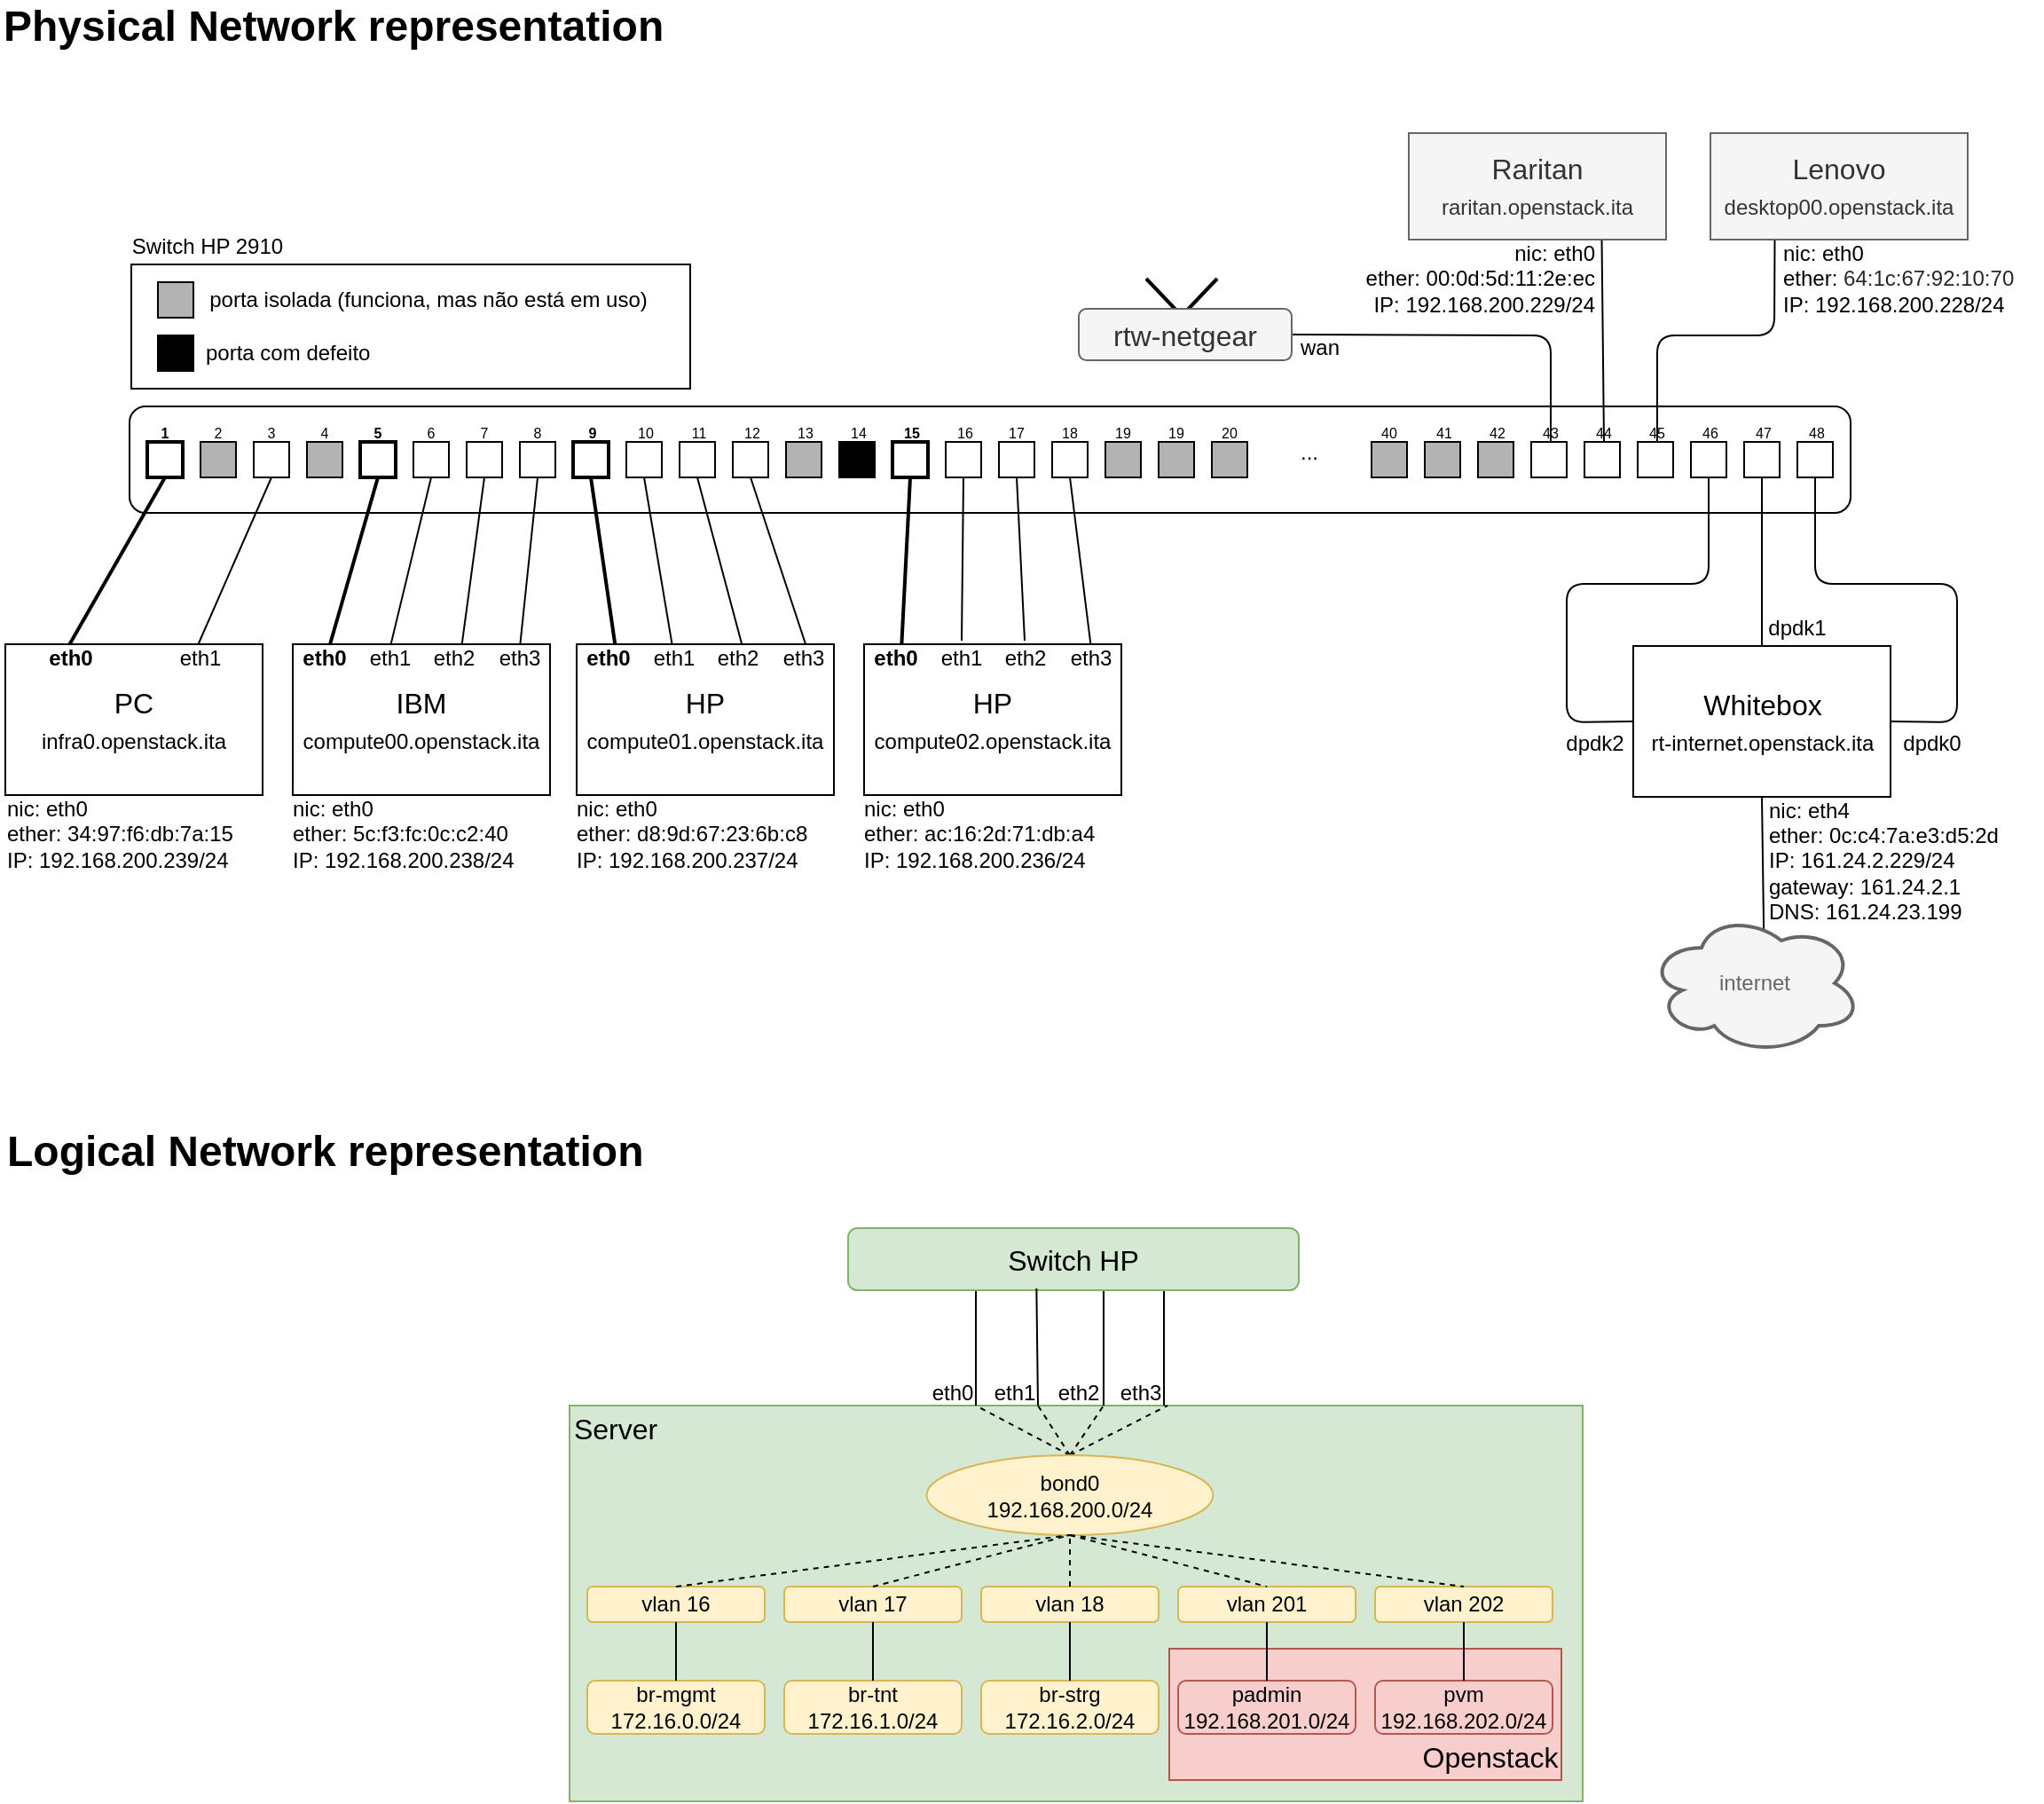<mxfile version="13.1.14" type="device"><diagram id="083HQYU7vdMpSeB9gn1J" name="Page-1"><mxGraphModel dx="3197" dy="1253" grid="1" gridSize="10" guides="1" tooltips="1" connect="1" arrows="1" fold="1" page="1" pageScale="1" pageWidth="827" pageHeight="1169" math="0" shadow="0"><root><mxCell id="0"/><mxCell id="1" parent="0"/><mxCell id="au7S7A7RQOndNmO7BlyU-1" value="" style="rounded=1;whiteSpace=wrap;html=1;" parent="1" vertex="1"><mxGeometry x="60" y="300" width="970" height="60" as="geometry"/></mxCell><mxCell id="au7S7A7RQOndNmO7BlyU-122" value="" style="endArrow=none;html=1;fontSize=12;entryX=0.5;entryY=1;entryDx=0;entryDy=0;exitX=1;exitY=0.5;exitDx=0;exitDy=0;" parent="1" source="au7S7A7RQOndNmO7BlyU-118" target="au7S7A7RQOndNmO7BlyU-60" edge="1"><mxGeometry width="50" height="50" relative="1" as="geometry"><mxPoint x="380" y="480" as="sourcePoint"/><mxPoint x="430" y="430" as="targetPoint"/><Array as="points"><mxPoint x="861" y="260"/></Array></mxGeometry></mxCell><mxCell id="au7S7A7RQOndNmO7BlyU-124" value="" style="endArrow=none;html=1;fontSize=12;fontColor=#000000;entryX=0.5;entryY=1;entryDx=0;entryDy=0;exitX=0.75;exitY=1;exitDx=0;exitDy=0;" parent="1" source="au7S7A7RQOndNmO7BlyU-123" target="au7S7A7RQOndNmO7BlyU-61" edge="1"><mxGeometry width="50" height="50" relative="1" as="geometry"><mxPoint x="380" y="480" as="sourcePoint"/><mxPoint x="430" y="430" as="targetPoint"/></mxGeometry></mxCell><mxCell id="au7S7A7RQOndNmO7BlyU-128" value="" style="endArrow=none;html=1;fontSize=12;fontColor=#000000;entryX=0.5;entryY=1;entryDx=0;entryDy=0;exitX=0.25;exitY=1;exitDx=0;exitDy=0;" parent="1" source="au7S7A7RQOndNmO7BlyU-126" target="au7S7A7RQOndNmO7BlyU-62" edge="1"><mxGeometry width="50" height="50" relative="1" as="geometry"><mxPoint x="898.75" y="162" as="sourcePoint"/><mxPoint x="901" y="330" as="targetPoint"/><Array as="points"><mxPoint x="987" y="260"/><mxPoint x="921" y="260"/></Array></mxGeometry></mxCell><mxCell id="au7S7A7RQOndNmO7BlyU-2" value="" style="rounded=0;whiteSpace=wrap;html=1;strokeWidth=2;" parent="1" vertex="1"><mxGeometry x="70" y="320" width="20" height="20" as="geometry"/></mxCell><mxCell id="au7S7A7RQOndNmO7BlyU-3" value="" style="rounded=0;whiteSpace=wrap;html=1;fillColor=#B3B3B3;" parent="1" vertex="1"><mxGeometry x="100" y="320" width="20" height="20" as="geometry"/></mxCell><mxCell id="au7S7A7RQOndNmO7BlyU-4" value="" style="rounded=0;whiteSpace=wrap;html=1;" parent="1" vertex="1"><mxGeometry x="130" y="320" width="20" height="20" as="geometry"/></mxCell><mxCell id="au7S7A7RQOndNmO7BlyU-5" value="" style="rounded=0;whiteSpace=wrap;html=1;fillColor=#B3B3B3;" parent="1" vertex="1"><mxGeometry x="160" y="320" width="20" height="20" as="geometry"/></mxCell><mxCell id="au7S7A7RQOndNmO7BlyU-6" value="" style="rounded=0;whiteSpace=wrap;html=1;strokeWidth=2;" parent="1" vertex="1"><mxGeometry x="190" y="320" width="20" height="20" as="geometry"/></mxCell><mxCell id="au7S7A7RQOndNmO7BlyU-7" value="" style="rounded=0;whiteSpace=wrap;html=1;" parent="1" vertex="1"><mxGeometry x="220" y="320" width="20" height="20" as="geometry"/></mxCell><mxCell id="au7S7A7RQOndNmO7BlyU-8" value="" style="rounded=0;whiteSpace=wrap;html=1;" parent="1" vertex="1"><mxGeometry x="250" y="320" width="20" height="20" as="geometry"/></mxCell><mxCell id="au7S7A7RQOndNmO7BlyU-9" value="" style="rounded=0;whiteSpace=wrap;html=1;" parent="1" vertex="1"><mxGeometry x="280" y="320" width="20" height="20" as="geometry"/></mxCell><mxCell id="au7S7A7RQOndNmO7BlyU-10" value="" style="rounded=0;whiteSpace=wrap;html=1;strokeWidth=2;" parent="1" vertex="1"><mxGeometry x="310" y="320" width="20" height="20" as="geometry"/></mxCell><mxCell id="au7S7A7RQOndNmO7BlyU-11" value="" style="rounded=0;whiteSpace=wrap;html=1;" parent="1" vertex="1"><mxGeometry x="340" y="320" width="20" height="20" as="geometry"/></mxCell><mxCell id="au7S7A7RQOndNmO7BlyU-12" value="" style="rounded=0;whiteSpace=wrap;html=1;" parent="1" vertex="1"><mxGeometry x="370" y="320" width="20" height="20" as="geometry"/></mxCell><mxCell id="au7S7A7RQOndNmO7BlyU-13" value="" style="rounded=0;whiteSpace=wrap;html=1;" parent="1" vertex="1"><mxGeometry x="400" y="320" width="20" height="20" as="geometry"/></mxCell><mxCell id="au7S7A7RQOndNmO7BlyU-14" value="" style="rounded=0;whiteSpace=wrap;html=1;fillColor=#B3B3B3;" parent="1" vertex="1"><mxGeometry x="430" y="320" width="20" height="20" as="geometry"/></mxCell><mxCell id="au7S7A7RQOndNmO7BlyU-15" value="" style="rounded=0;whiteSpace=wrap;html=1;fillColor=#000000;" parent="1" vertex="1"><mxGeometry x="460" y="320" width="20" height="20" as="geometry"/></mxCell><mxCell id="au7S7A7RQOndNmO7BlyU-16" value="" style="rounded=0;whiteSpace=wrap;html=1;strokeWidth=2;" parent="1" vertex="1"><mxGeometry x="490" y="320" width="20" height="20" as="geometry"/></mxCell><mxCell id="au7S7A7RQOndNmO7BlyU-17" value="" style="rounded=0;whiteSpace=wrap;html=1;" parent="1" vertex="1"><mxGeometry x="520" y="320" width="20" height="20" as="geometry"/></mxCell><mxCell id="au7S7A7RQOndNmO7BlyU-18" value="" style="rounded=0;whiteSpace=wrap;html=1;" parent="1" vertex="1"><mxGeometry x="550" y="320" width="20" height="20" as="geometry"/></mxCell><mxCell id="au7S7A7RQOndNmO7BlyU-19" value="" style="rounded=0;whiteSpace=wrap;html=1;" parent="1" vertex="1"><mxGeometry x="580" y="320" width="20" height="20" as="geometry"/></mxCell><mxCell id="au7S7A7RQOndNmO7BlyU-20" value="" style="rounded=0;whiteSpace=wrap;html=1;fillColor=#B3B3B3;" parent="1" vertex="1"><mxGeometry x="610" y="320" width="20" height="20" as="geometry"/></mxCell><mxCell id="au7S7A7RQOndNmO7BlyU-21" value="" style="rounded=0;whiteSpace=wrap;html=1;fillColor=#B3B3B3;" parent="1" vertex="1"><mxGeometry x="640" y="320" width="20" height="20" as="geometry"/></mxCell><mxCell id="au7S7A7RQOndNmO7BlyU-22" value="" style="rounded=0;whiteSpace=wrap;html=1;fillColor=#B3B3B3;" parent="1" vertex="1"><mxGeometry x="670" y="320" width="20" height="20" as="geometry"/></mxCell><mxCell id="au7S7A7RQOndNmO7BlyU-25" value="" style="rounded=0;whiteSpace=wrap;html=1;fillColor=#B3B3B3;" parent="1" vertex="1"><mxGeometry x="760" y="320" width="20" height="20" as="geometry"/></mxCell><mxCell id="au7S7A7RQOndNmO7BlyU-26" value="" style="rounded=0;whiteSpace=wrap;html=1;fillColor=#B3B3B3;" parent="1" vertex="1"><mxGeometry x="790" y="320" width="20" height="20" as="geometry"/></mxCell><mxCell id="au7S7A7RQOndNmO7BlyU-27" value="" style="rounded=0;whiteSpace=wrap;html=1;fillColor=#B3B3B3;" parent="1" vertex="1"><mxGeometry x="820" y="320" width="20" height="20" as="geometry"/></mxCell><mxCell id="au7S7A7RQOndNmO7BlyU-28" value="" style="rounded=0;whiteSpace=wrap;html=1;fillColor=none;" parent="1" vertex="1"><mxGeometry x="850" y="320" width="20" height="20" as="geometry"/></mxCell><mxCell id="au7S7A7RQOndNmO7BlyU-29" value="" style="rounded=0;whiteSpace=wrap;html=1;" parent="1" vertex="1"><mxGeometry x="880" y="320" width="20" height="20" as="geometry"/></mxCell><mxCell id="au7S7A7RQOndNmO7BlyU-30" value="" style="rounded=0;whiteSpace=wrap;html=1;" parent="1" vertex="1"><mxGeometry x="910" y="320" width="20" height="20" as="geometry"/></mxCell><mxCell id="au7S7A7RQOndNmO7BlyU-31" value="" style="rounded=0;whiteSpace=wrap;html=1;" parent="1" vertex="1"><mxGeometry x="940" y="320" width="20" height="20" as="geometry"/></mxCell><mxCell id="au7S7A7RQOndNmO7BlyU-32" value="" style="rounded=0;whiteSpace=wrap;html=1;" parent="1" vertex="1"><mxGeometry x="970" y="320" width="20" height="20" as="geometry"/></mxCell><mxCell id="au7S7A7RQOndNmO7BlyU-33" value="" style="rounded=0;whiteSpace=wrap;html=1;" parent="1" vertex="1"><mxGeometry x="1000" y="320" width="20" height="20" as="geometry"/></mxCell><mxCell id="au7S7A7RQOndNmO7BlyU-34" value="1" style="text;html=1;strokeColor=none;fillColor=none;align=center;verticalAlign=middle;whiteSpace=wrap;rounded=0;fontSize=8;fontStyle=1" parent="1" vertex="1"><mxGeometry x="75" y="310" width="10" height="10" as="geometry"/></mxCell><mxCell id="au7S7A7RQOndNmO7BlyU-35" value="2" style="text;html=1;strokeColor=none;fillColor=none;align=center;verticalAlign=middle;whiteSpace=wrap;rounded=0;fontSize=8;" parent="1" vertex="1"><mxGeometry x="105" y="310" width="10" height="10" as="geometry"/></mxCell><mxCell id="au7S7A7RQOndNmO7BlyU-36" value="3" style="text;html=1;strokeColor=none;fillColor=none;align=center;verticalAlign=middle;whiteSpace=wrap;rounded=0;fontSize=8;" parent="1" vertex="1"><mxGeometry x="135" y="310" width="10" height="10" as="geometry"/></mxCell><mxCell id="au7S7A7RQOndNmO7BlyU-37" value="4" style="text;html=1;strokeColor=none;fillColor=none;align=center;verticalAlign=middle;whiteSpace=wrap;rounded=0;fontSize=8;" parent="1" vertex="1"><mxGeometry x="165" y="310" width="10" height="10" as="geometry"/></mxCell><mxCell id="au7S7A7RQOndNmO7BlyU-38" value="5" style="text;html=1;strokeColor=none;fillColor=none;align=center;verticalAlign=middle;whiteSpace=wrap;rounded=0;fontSize=8;fontStyle=1" parent="1" vertex="1"><mxGeometry x="195" y="310" width="10" height="10" as="geometry"/></mxCell><mxCell id="au7S7A7RQOndNmO7BlyU-39" value="6" style="text;html=1;strokeColor=none;fillColor=none;align=center;verticalAlign=middle;whiteSpace=wrap;rounded=0;fontSize=8;" parent="1" vertex="1"><mxGeometry x="225" y="310" width="10" height="10" as="geometry"/></mxCell><mxCell id="au7S7A7RQOndNmO7BlyU-40" value="7" style="text;html=1;strokeColor=none;fillColor=none;align=center;verticalAlign=middle;whiteSpace=wrap;rounded=0;fontSize=8;" parent="1" vertex="1"><mxGeometry x="255" y="310" width="10" height="10" as="geometry"/></mxCell><mxCell id="au7S7A7RQOndNmO7BlyU-41" value="8" style="text;html=1;strokeColor=none;fillColor=none;align=center;verticalAlign=middle;whiteSpace=wrap;rounded=0;fontSize=8;" parent="1" vertex="1"><mxGeometry x="285" y="310" width="10" height="10" as="geometry"/></mxCell><mxCell id="au7S7A7RQOndNmO7BlyU-42" value="9" style="text;html=1;strokeColor=none;fillColor=none;align=center;verticalAlign=middle;whiteSpace=wrap;rounded=0;fontSize=8;fontStyle=1" parent="1" vertex="1"><mxGeometry x="316" y="310" width="10" height="10" as="geometry"/></mxCell><mxCell id="au7S7A7RQOndNmO7BlyU-43" value="10" style="text;html=1;strokeColor=none;fillColor=none;align=center;verticalAlign=middle;whiteSpace=wrap;rounded=0;fontSize=8;" parent="1" vertex="1"><mxGeometry x="346" y="310" width="10" height="10" as="geometry"/></mxCell><mxCell id="au7S7A7RQOndNmO7BlyU-44" value="11" style="text;html=1;strokeColor=none;fillColor=none;align=center;verticalAlign=middle;whiteSpace=wrap;rounded=0;fontSize=8;" parent="1" vertex="1"><mxGeometry x="376" y="310" width="10" height="10" as="geometry"/></mxCell><mxCell id="au7S7A7RQOndNmO7BlyU-45" value="12" style="text;html=1;strokeColor=none;fillColor=none;align=center;verticalAlign=middle;whiteSpace=wrap;rounded=0;fontSize=8;" parent="1" vertex="1"><mxGeometry x="406" y="310" width="10" height="10" as="geometry"/></mxCell><mxCell id="au7S7A7RQOndNmO7BlyU-46" value="13" style="text;html=1;strokeColor=none;fillColor=none;align=center;verticalAlign=middle;whiteSpace=wrap;rounded=0;fontSize=8;" parent="1" vertex="1"><mxGeometry x="436" y="310" width="10" height="10" as="geometry"/></mxCell><mxCell id="au7S7A7RQOndNmO7BlyU-47" value="14" style="text;html=1;strokeColor=none;fillColor=none;align=center;verticalAlign=middle;whiteSpace=wrap;rounded=0;fontSize=8;" parent="1" vertex="1"><mxGeometry x="466" y="310" width="10" height="10" as="geometry"/></mxCell><mxCell id="au7S7A7RQOndNmO7BlyU-48" value="15" style="text;html=1;strokeColor=none;fillColor=none;align=center;verticalAlign=middle;whiteSpace=wrap;rounded=0;fontSize=8;fontStyle=1" parent="1" vertex="1"><mxGeometry x="496" y="310" width="10" height="10" as="geometry"/></mxCell><mxCell id="au7S7A7RQOndNmO7BlyU-49" value="16" style="text;html=1;strokeColor=none;fillColor=none;align=center;verticalAlign=middle;whiteSpace=wrap;rounded=0;fontSize=8;" parent="1" vertex="1"><mxGeometry x="526" y="310" width="10" height="10" as="geometry"/></mxCell><mxCell id="au7S7A7RQOndNmO7BlyU-50" value="17" style="text;html=1;strokeColor=none;fillColor=none;align=center;verticalAlign=middle;whiteSpace=wrap;rounded=0;fontSize=8;" parent="1" vertex="1"><mxGeometry x="555" y="310" width="10" height="10" as="geometry"/></mxCell><mxCell id="au7S7A7RQOndNmO7BlyU-51" value="18" style="text;html=1;strokeColor=none;fillColor=none;align=center;verticalAlign=middle;whiteSpace=wrap;rounded=0;fontSize=8;" parent="1" vertex="1"><mxGeometry x="585" y="310" width="10" height="10" as="geometry"/></mxCell><mxCell id="au7S7A7RQOndNmO7BlyU-52" value="19" style="text;html=1;strokeColor=none;fillColor=none;align=center;verticalAlign=middle;whiteSpace=wrap;rounded=0;fontSize=8;" parent="1" vertex="1"><mxGeometry x="615" y="310" width="10" height="10" as="geometry"/></mxCell><mxCell id="au7S7A7RQOndNmO7BlyU-53" value="19" style="text;html=1;strokeColor=none;fillColor=none;align=center;verticalAlign=middle;whiteSpace=wrap;rounded=0;fontSize=8;" parent="1" vertex="1"><mxGeometry x="645" y="310" width="10" height="10" as="geometry"/></mxCell><mxCell id="au7S7A7RQOndNmO7BlyU-54" value="20" style="text;html=1;strokeColor=none;fillColor=none;align=center;verticalAlign=middle;whiteSpace=wrap;rounded=0;fontSize=8;" parent="1" vertex="1"><mxGeometry x="675" y="310" width="10" height="10" as="geometry"/></mxCell><mxCell id="au7S7A7RQOndNmO7BlyU-57" value="40" style="text;html=1;strokeColor=none;fillColor=none;align=center;verticalAlign=middle;whiteSpace=wrap;rounded=0;fontSize=8;" parent="1" vertex="1"><mxGeometry x="765" y="310" width="10" height="10" as="geometry"/></mxCell><mxCell id="au7S7A7RQOndNmO7BlyU-58" value="41" style="text;html=1;strokeColor=none;fillColor=none;align=center;verticalAlign=middle;whiteSpace=wrap;rounded=0;fontSize=8;" parent="1" vertex="1"><mxGeometry x="796" y="310" width="10" height="10" as="geometry"/></mxCell><mxCell id="au7S7A7RQOndNmO7BlyU-59" value="42" style="text;html=1;strokeColor=none;fillColor=none;align=center;verticalAlign=middle;whiteSpace=wrap;rounded=0;fontSize=8;" parent="1" vertex="1"><mxGeometry x="826" y="310" width="10" height="10" as="geometry"/></mxCell><mxCell id="au7S7A7RQOndNmO7BlyU-60" value="43" style="text;html=1;strokeColor=none;fillColor=none;align=center;verticalAlign=middle;whiteSpace=wrap;rounded=0;fontSize=8;" parent="1" vertex="1"><mxGeometry x="856" y="310" width="10" height="10" as="geometry"/></mxCell><mxCell id="au7S7A7RQOndNmO7BlyU-61" value="44" style="text;html=1;strokeColor=none;fillColor=none;align=center;verticalAlign=middle;whiteSpace=wrap;rounded=0;fontSize=8;" parent="1" vertex="1"><mxGeometry x="886" y="310" width="10" height="10" as="geometry"/></mxCell><mxCell id="au7S7A7RQOndNmO7BlyU-62" value="45" style="text;html=1;strokeColor=none;fillColor=none;align=center;verticalAlign=middle;whiteSpace=wrap;rounded=0;fontSize=8;" parent="1" vertex="1"><mxGeometry x="916" y="310" width="10" height="10" as="geometry"/></mxCell><mxCell id="au7S7A7RQOndNmO7BlyU-63" value="46" style="text;html=1;strokeColor=none;fillColor=none;align=center;verticalAlign=middle;whiteSpace=wrap;rounded=0;fontSize=8;" parent="1" vertex="1"><mxGeometry x="946" y="310" width="10" height="10" as="geometry"/></mxCell><mxCell id="au7S7A7RQOndNmO7BlyU-64" value="47" style="text;html=1;strokeColor=none;fillColor=none;align=center;verticalAlign=middle;whiteSpace=wrap;rounded=0;fontSize=8;" parent="1" vertex="1"><mxGeometry x="976" y="310" width="10" height="10" as="geometry"/></mxCell><mxCell id="au7S7A7RQOndNmO7BlyU-65" value="48" style="text;html=1;strokeColor=none;fillColor=none;align=center;verticalAlign=middle;whiteSpace=wrap;rounded=0;fontSize=8;" parent="1" vertex="1"><mxGeometry x="1006" y="310" width="10" height="10" as="geometry"/></mxCell><mxCell id="au7S7A7RQOndNmO7BlyU-66" value="..." style="text;html=1;strokeColor=none;fillColor=none;align=center;verticalAlign=middle;whiteSpace=wrap;rounded=0;fontSize=12;" parent="1" vertex="1"><mxGeometry x="720" y="321" width="10" height="10" as="geometry"/></mxCell><mxCell id="au7S7A7RQOndNmO7BlyU-72" value="" style="endArrow=none;html=1;fontSize=12;exitX=0.25;exitY=0;exitDx=0;exitDy=0;entryX=0.5;entryY=1;entryDx=0;entryDy=0;strokeWidth=2;" parent="1" source="au7S7A7RQOndNmO7BlyU-68" target="au7S7A7RQOndNmO7BlyU-2" edge="1"><mxGeometry width="50" height="50" relative="1" as="geometry"><mxPoint x="-100" y="470" as="sourcePoint"/><mxPoint x="72" y="420" as="targetPoint"/></mxGeometry></mxCell><mxCell id="au7S7A7RQOndNmO7BlyU-73" value="" style="endArrow=none;html=1;fontSize=12;entryX=0.5;entryY=1;entryDx=0;entryDy=0;exitX=0.75;exitY=0;exitDx=0;exitDy=0;" parent="1" source="au7S7A7RQOndNmO7BlyU-68" target="au7S7A7RQOndNmO7BlyU-4" edge="1"><mxGeometry width="50" height="50" relative="1" as="geometry"><mxPoint x="390" y="440" as="sourcePoint"/><mxPoint x="440" y="390" as="targetPoint"/></mxGeometry></mxCell><mxCell id="au7S7A7RQOndNmO7BlyU-75" value="" style="endArrow=none;html=1;fontSize=12;entryX=0.5;entryY=1;entryDx=0;entryDy=0;exitX=0.145;exitY=0;exitDx=0;exitDy=0;exitPerimeter=0;strokeWidth=2;" parent="1" source="au7S7A7RQOndNmO7BlyU-70" target="au7S7A7RQOndNmO7BlyU-6" edge="1"><mxGeometry width="50" height="50" relative="1" as="geometry"><mxPoint x="390" y="440" as="sourcePoint"/><mxPoint x="440" y="390" as="targetPoint"/></mxGeometry></mxCell><mxCell id="au7S7A7RQOndNmO7BlyU-76" value="" style="endArrow=none;html=1;fontSize=12;entryX=0.5;entryY=1;entryDx=0;entryDy=0;exitX=0.379;exitY=0.017;exitDx=0;exitDy=0;exitPerimeter=0;" parent="1" source="au7S7A7RQOndNmO7BlyU-70" target="au7S7A7RQOndNmO7BlyU-7" edge="1"><mxGeometry width="50" height="50" relative="1" as="geometry"><mxPoint x="390" y="440" as="sourcePoint"/><mxPoint x="440" y="390" as="targetPoint"/></mxGeometry></mxCell><mxCell id="au7S7A7RQOndNmO7BlyU-77" value="" style="endArrow=none;html=1;fontSize=12;entryX=0.5;entryY=1;entryDx=0;entryDy=0;exitX=0.655;exitY=0.033;exitDx=0;exitDy=0;exitPerimeter=0;" parent="1" source="au7S7A7RQOndNmO7BlyU-70" target="au7S7A7RQOndNmO7BlyU-8" edge="1"><mxGeometry width="50" height="50" relative="1" as="geometry"><mxPoint x="390" y="440" as="sourcePoint"/><mxPoint x="440" y="390" as="targetPoint"/></mxGeometry></mxCell><mxCell id="au7S7A7RQOndNmO7BlyU-78" value="" style="endArrow=none;html=1;fontSize=12;entryX=0.5;entryY=1;entryDx=0;entryDy=0;exitX=0.883;exitY=0.017;exitDx=0;exitDy=0;exitPerimeter=0;" parent="1" source="au7S7A7RQOndNmO7BlyU-70" target="au7S7A7RQOndNmO7BlyU-9" edge="1"><mxGeometry width="50" height="50" relative="1" as="geometry"><mxPoint x="390" y="440" as="sourcePoint"/><mxPoint x="440" y="390" as="targetPoint"/></mxGeometry></mxCell><mxCell id="au7S7A7RQOndNmO7BlyU-79" value="" style="endArrow=none;html=1;fontSize=12;entryX=0.5;entryY=1;entryDx=0;entryDy=0;exitX=0.152;exitY=0.033;exitDx=0;exitDy=0;exitPerimeter=0;strokeWidth=2;" parent="1" source="au7S7A7RQOndNmO7BlyU-69" target="au7S7A7RQOndNmO7BlyU-10" edge="1"><mxGeometry width="50" height="50" relative="1" as="geometry"><mxPoint x="490" y="470" as="sourcePoint"/><mxPoint x="440" y="390" as="targetPoint"/></mxGeometry></mxCell><mxCell id="au7S7A7RQOndNmO7BlyU-80" value="" style="endArrow=none;html=1;fontSize=12;entryX=0.5;entryY=1;entryDx=0;entryDy=0;exitX=0.379;exitY=0.083;exitDx=0;exitDy=0;exitPerimeter=0;" parent="1" source="au7S7A7RQOndNmO7BlyU-69" target="au7S7A7RQOndNmO7BlyU-11" edge="1"><mxGeometry width="50" height="50" relative="1" as="geometry"><mxPoint x="430" y="460" as="sourcePoint"/><mxPoint x="440" y="390" as="targetPoint"/></mxGeometry></mxCell><mxCell id="au7S7A7RQOndNmO7BlyU-81" value="" style="endArrow=none;html=1;fontSize=12;entryX=0.5;entryY=1;entryDx=0;entryDy=0;exitX=0.655;exitY=0.083;exitDx=0;exitDy=0;exitPerimeter=0;" parent="1" source="au7S7A7RQOndNmO7BlyU-69" target="au7S7A7RQOndNmO7BlyU-12" edge="1"><mxGeometry width="50" height="50" relative="1" as="geometry"><mxPoint x="390" y="440" as="sourcePoint"/><mxPoint x="440" y="390" as="targetPoint"/></mxGeometry></mxCell><mxCell id="au7S7A7RQOndNmO7BlyU-82" value="" style="endArrow=none;html=1;fontSize=12;entryX=0.5;entryY=1;entryDx=0;entryDy=0;exitX=0.89;exitY=0;exitDx=0;exitDy=0;exitPerimeter=0;" parent="1" source="au7S7A7RQOndNmO7BlyU-69" target="au7S7A7RQOndNmO7BlyU-13" edge="1"><mxGeometry width="50" height="50" relative="1" as="geometry"><mxPoint x="390" y="440" as="sourcePoint"/><mxPoint x="440" y="390" as="targetPoint"/></mxGeometry></mxCell><mxCell id="au7S7A7RQOndNmO7BlyU-83" value="" style="endArrow=none;html=1;fontSize=12;entryX=0.5;entryY=1;entryDx=0;entryDy=0;exitX=0.145;exitY=0.033;exitDx=0;exitDy=0;exitPerimeter=0;strokeWidth=2;" parent="1" source="au7S7A7RQOndNmO7BlyU-71" target="au7S7A7RQOndNmO7BlyU-16" edge="1"><mxGeometry width="50" height="50" relative="1" as="geometry"><mxPoint x="390" y="440" as="sourcePoint"/><mxPoint x="440" y="390" as="targetPoint"/></mxGeometry></mxCell><mxCell id="au7S7A7RQOndNmO7BlyU-84" value="" style="endArrow=none;html=1;fontSize=12;entryX=0.5;entryY=1;entryDx=0;entryDy=0;exitX=0.5;exitY=0;exitDx=0;exitDy=0;" parent="1" source="au7S7A7RQOndNmO7BlyU-141" target="au7S7A7RQOndNmO7BlyU-17" edge="1"><mxGeometry width="50" height="50" relative="1" as="geometry"><mxPoint x="630" y="442" as="sourcePoint"/><mxPoint x="440" y="390" as="targetPoint"/></mxGeometry></mxCell><mxCell id="au7S7A7RQOndNmO7BlyU-85" value="" style="endArrow=none;html=1;fontSize=12;entryX=0.5;entryY=1;entryDx=0;entryDy=0;" parent="1" source="au7S7A7RQOndNmO7BlyU-143" target="au7S7A7RQOndNmO7BlyU-18" edge="1"><mxGeometry width="50" height="50" relative="1" as="geometry"><mxPoint x="630" y="410" as="sourcePoint"/><mxPoint x="440" y="390" as="targetPoint"/></mxGeometry></mxCell><mxCell id="au7S7A7RQOndNmO7BlyU-86" value="" style="endArrow=none;html=1;fontSize=12;entryX=0.5;entryY=1;entryDx=0;entryDy=0;exitX=0.883;exitY=0.033;exitDx=0;exitDy=0;exitPerimeter=0;" parent="1" source="au7S7A7RQOndNmO7BlyU-71" target="au7S7A7RQOndNmO7BlyU-19" edge="1"><mxGeometry width="50" height="50" relative="1" as="geometry"><mxPoint x="710" y="510" as="sourcePoint"/><mxPoint x="440" y="390" as="targetPoint"/></mxGeometry></mxCell><mxCell id="au7S7A7RQOndNmO7BlyU-68" value="PC&lt;br style=&quot;font-size: 16px&quot;&gt;&lt;font style=&quot;font-size: 12px&quot;&gt;infra0.openstack.ita&lt;/font&gt;" style="rounded=0;whiteSpace=wrap;html=1;fontSize=16;" parent="1" vertex="1"><mxGeometry x="-10" y="434" width="145" height="85" as="geometry"/></mxCell><mxCell id="au7S7A7RQOndNmO7BlyU-69" value="HP&lt;br style=&quot;font-size: 16px&quot;&gt;&lt;font style=&quot;font-size: 12px&quot;&gt;compute01.openstack.ita&lt;/font&gt;" style="rounded=0;whiteSpace=wrap;html=1;fontSize=16;" parent="1" vertex="1"><mxGeometry x="312" y="434" width="145" height="85" as="geometry"/></mxCell><mxCell id="au7S7A7RQOndNmO7BlyU-70" value="IBM&lt;br style=&quot;font-size: 16px&quot;&gt;&lt;font style=&quot;font-size: 12px&quot;&gt;compute00.openstack.ita&lt;/font&gt;" style="rounded=0;whiteSpace=wrap;html=1;fontSize=16;" parent="1" vertex="1"><mxGeometry x="152" y="434" width="145" height="85" as="geometry"/></mxCell><mxCell id="au7S7A7RQOndNmO7BlyU-71" value="HP&lt;br style=&quot;font-size: 16px&quot;&gt;&lt;font style=&quot;font-size: 12px&quot;&gt;compute02.openstack.ita&lt;/font&gt;" style="rounded=0;whiteSpace=wrap;html=1;fontSize=16;" parent="1" vertex="1"><mxGeometry x="474" y="434" width="145" height="85" as="geometry"/></mxCell><mxCell id="au7S7A7RQOndNmO7BlyU-87" value="" style="rounded=0;whiteSpace=wrap;html=1;fillColor=#B3B3B3;" parent="1" vertex="1"><mxGeometry x="76" y="230" width="20" height="20" as="geometry"/></mxCell><mxCell id="au7S7A7RQOndNmO7BlyU-88" value="" style="rounded=0;whiteSpace=wrap;html=1;fillColor=#000000;" parent="1" vertex="1"><mxGeometry x="76" y="260" width="20" height="20" as="geometry"/></mxCell><mxCell id="au7S7A7RQOndNmO7BlyU-91" value="porta isolada (funciona, mas não está em uso)" style="text;html=1;strokeColor=none;fillColor=none;align=center;verticalAlign=middle;whiteSpace=wrap;rounded=0;fontSize=12;" parent="1" vertex="1"><mxGeometry x="101" y="230" width="255" height="20" as="geometry"/></mxCell><mxCell id="au7S7A7RQOndNmO7BlyU-92" value="porta com defeito" style="text;html=1;strokeColor=none;fillColor=none;align=left;verticalAlign=middle;whiteSpace=wrap;rounded=0;fontSize=12;" parent="1" vertex="1"><mxGeometry x="101" y="260" width="255" height="20" as="geometry"/></mxCell><mxCell id="au7S7A7RQOndNmO7BlyU-93" value="" style="rounded=0;whiteSpace=wrap;html=1;fillColor=none;fontSize=12;" parent="1" vertex="1"><mxGeometry x="61" y="220" width="315" height="70" as="geometry"/></mxCell><mxCell id="au7S7A7RQOndNmO7BlyU-94" value="Switch HP 2910" style="text;html=1;strokeColor=none;fillColor=none;align=center;verticalAlign=middle;whiteSpace=wrap;rounded=0;fontSize=12;" parent="1" vertex="1"><mxGeometry x="49" y="200" width="110" height="20" as="geometry"/></mxCell><mxCell id="au7S7A7RQOndNmO7BlyU-116" value="" style="endArrow=none;html=1;strokeColor=#000000;strokeWidth=2;fontSize=16;fontColor=#CC0000;" parent="1" edge="1"><mxGeometry width="50" height="50" relative="1" as="geometry"><mxPoint x="653" y="249" as="sourcePoint"/><mxPoint x="673" y="228" as="targetPoint"/></mxGeometry></mxCell><mxCell id="au7S7A7RQOndNmO7BlyU-117" value="" style="endArrow=none;html=1;strokeColor=#000000;strokeWidth=2;fontSize=16;fontColor=#CC0000;" parent="1" edge="1"><mxGeometry width="50" height="50" relative="1" as="geometry"><mxPoint x="653" y="249" as="sourcePoint"/><mxPoint x="633" y="228" as="targetPoint"/></mxGeometry></mxCell><mxCell id="au7S7A7RQOndNmO7BlyU-118" value="" style="rounded=1;whiteSpace=wrap;html=1;fillColor=#F5F5F5;fontSize=16;align=right;strokeColor=#666666;" parent="1" vertex="1"><mxGeometry x="595" y="245" width="120" height="29" as="geometry"/></mxCell><mxCell id="au7S7A7RQOndNmO7BlyU-119" value="rtw-netgear" style="text;html=1;strokeColor=none;fillColor=none;align=center;verticalAlign=middle;whiteSpace=wrap;rounded=0;fontSize=16;fontColor=#333333;" parent="1" vertex="1"><mxGeometry x="612" y="249.5" width="86" height="20" as="geometry"/></mxCell><mxCell id="au7S7A7RQOndNmO7BlyU-120" value="wan" style="text;html=1;strokeColor=none;fillColor=none;align=center;verticalAlign=middle;whiteSpace=wrap;rounded=0;" parent="1" vertex="1"><mxGeometry x="701" y="257" width="60" height="20" as="geometry"/></mxCell><mxCell id="au7S7A7RQOndNmO7BlyU-123" value="Raritan&lt;br&gt;&lt;font style=&quot;font-size: 12px&quot;&gt;raritan.openstack.ita&lt;/font&gt;" style="rounded=0;whiteSpace=wrap;html=1;fillColor=#f5f5f5;strokeColor=#666666;fontColor=#333333;fontSize=16;" parent="1" vertex="1"><mxGeometry x="781" y="146" width="145" height="60" as="geometry"/></mxCell><mxCell id="au7S7A7RQOndNmO7BlyU-125" value="nic: eth0&lt;br&gt;ether:&amp;nbsp;&lt;span style=&quot;background-color: rgb(255, 255, 255);&quot;&gt;00:0d:5d:11:2e:ec&lt;/span&gt;&lt;br&gt;IP: 192.168.200.229/24" style="text;html=1;strokeColor=none;fillColor=none;align=right;verticalAlign=middle;whiteSpace=wrap;rounded=0;fontColor=#000000;" parent="1" vertex="1"><mxGeometry x="760" y="197" width="128" height="61" as="geometry"/></mxCell><mxCell id="au7S7A7RQOndNmO7BlyU-126" value="&lt;font&gt;Lenovo&lt;br&gt;&lt;/font&gt;&lt;font style=&quot;font-size: 12px&quot;&gt;desktop00.openstack.ita&lt;/font&gt;" style="rounded=0;whiteSpace=wrap;html=1;fillColor=#f5f5f5;strokeColor=#666666;fontColor=#333333;fontSize=16;" parent="1" vertex="1"><mxGeometry x="951" y="146" width="145" height="60" as="geometry"/></mxCell><mxCell id="au7S7A7RQOndNmO7BlyU-127" value="nic: eth0&lt;br&gt;ether:&amp;nbsp;&lt;span style=&quot;color: rgb(36 , 41 , 46) ; font-family: , &amp;#34;consolas&amp;#34; , &amp;#34;liberation mono&amp;#34; , &amp;#34;menlo&amp;#34; , monospace ; background-color: rgb(255 , 255 , 255)&quot;&gt;64:1c:67:92:10:70&lt;/span&gt;&lt;br&gt;IP: 192.168.200.228/24" style="text;html=1;strokeColor=none;fillColor=none;align=left;verticalAlign=middle;whiteSpace=wrap;rounded=0;fontColor=#000000;" parent="1" vertex="1"><mxGeometry x="990" y="197" width="128" height="61" as="geometry"/></mxCell><mxCell id="au7S7A7RQOndNmO7BlyU-129" value="eth1" style="text;html=1;strokeColor=none;fillColor=none;align=center;verticalAlign=middle;whiteSpace=wrap;rounded=0;fontSize=12;fontColor=#000000;" parent="1" vertex="1"><mxGeometry x="80" y="432" width="40" height="20" as="geometry"/></mxCell><mxCell id="au7S7A7RQOndNmO7BlyU-132" value="eth0" style="text;html=1;strokeColor=none;fillColor=none;align=center;verticalAlign=middle;whiteSpace=wrap;rounded=0;fontSize=12;fontColor=#000000;fontStyle=1" parent="1" vertex="1"><mxGeometry x="7" y="432" width="40" height="20" as="geometry"/></mxCell><mxCell id="au7S7A7RQOndNmO7BlyU-133" value="eth1" style="text;html=1;strokeColor=none;fillColor=none;align=center;verticalAlign=middle;whiteSpace=wrap;rounded=0;fontSize=12;fontColor=#000000;" parent="1" vertex="1"><mxGeometry x="187" y="432" width="40" height="20" as="geometry"/></mxCell><mxCell id="au7S7A7RQOndNmO7BlyU-134" value="eth0" style="text;html=1;strokeColor=none;fillColor=none;align=center;verticalAlign=middle;whiteSpace=wrap;rounded=0;fontSize=12;fontColor=#000000;fontStyle=1" parent="1" vertex="1"><mxGeometry x="150" y="432" width="40" height="20" as="geometry"/></mxCell><mxCell id="au7S7A7RQOndNmO7BlyU-135" value="eth2" style="text;html=1;strokeColor=none;fillColor=none;align=center;verticalAlign=middle;whiteSpace=wrap;rounded=0;fontSize=12;fontColor=#000000;" parent="1" vertex="1"><mxGeometry x="223" y="432" width="40" height="20" as="geometry"/></mxCell><mxCell id="au7S7A7RQOndNmO7BlyU-136" value="eth3" style="text;html=1;strokeColor=none;fillColor=none;align=center;verticalAlign=middle;whiteSpace=wrap;rounded=0;fontSize=12;fontColor=#000000;" parent="1" vertex="1"><mxGeometry x="260" y="432" width="40" height="20" as="geometry"/></mxCell><mxCell id="au7S7A7RQOndNmO7BlyU-137" value="eth1" style="text;html=1;strokeColor=none;fillColor=none;align=center;verticalAlign=middle;whiteSpace=wrap;rounded=0;fontSize=12;fontColor=#000000;" parent="1" vertex="1"><mxGeometry x="347" y="432" width="40" height="20" as="geometry"/></mxCell><mxCell id="au7S7A7RQOndNmO7BlyU-138" value="eth0" style="text;html=1;strokeColor=none;fillColor=none;align=center;verticalAlign=middle;whiteSpace=wrap;rounded=0;fontSize=12;fontColor=#000000;fontStyle=1" parent="1" vertex="1"><mxGeometry x="310" y="432" width="40" height="20" as="geometry"/></mxCell><mxCell id="au7S7A7RQOndNmO7BlyU-139" value="eth2" style="text;html=1;strokeColor=none;fillColor=none;align=center;verticalAlign=middle;whiteSpace=wrap;rounded=0;fontSize=12;fontColor=#000000;" parent="1" vertex="1"><mxGeometry x="383" y="432" width="40" height="20" as="geometry"/></mxCell><mxCell id="au7S7A7RQOndNmO7BlyU-140" value="eth3" style="text;html=1;strokeColor=none;fillColor=none;align=center;verticalAlign=middle;whiteSpace=wrap;rounded=0;fontSize=12;fontColor=#000000;" parent="1" vertex="1"><mxGeometry x="420" y="432" width="40" height="20" as="geometry"/></mxCell><mxCell id="au7S7A7RQOndNmO7BlyU-141" value="eth1" style="text;html=1;strokeColor=none;fillColor=none;align=center;verticalAlign=middle;whiteSpace=wrap;rounded=0;fontSize=12;fontColor=#000000;" parent="1" vertex="1"><mxGeometry x="509" y="432" width="40" height="20" as="geometry"/></mxCell><mxCell id="au7S7A7RQOndNmO7BlyU-142" value="eth0" style="text;html=1;strokeColor=none;fillColor=none;align=center;verticalAlign=middle;whiteSpace=wrap;rounded=0;fontSize=12;fontColor=#000000;fontStyle=1" parent="1" vertex="1"><mxGeometry x="472" y="432" width="40" height="20" as="geometry"/></mxCell><mxCell id="au7S7A7RQOndNmO7BlyU-143" value="eth2" style="text;html=1;strokeColor=none;fillColor=none;align=center;verticalAlign=middle;whiteSpace=wrap;rounded=0;fontSize=12;fontColor=#000000;" parent="1" vertex="1"><mxGeometry x="545" y="432" width="40" height="20" as="geometry"/></mxCell><mxCell id="au7S7A7RQOndNmO7BlyU-144" value="eth3" style="text;html=1;strokeColor=none;fillColor=none;align=center;verticalAlign=middle;whiteSpace=wrap;rounded=0;fontSize=12;fontColor=#000000;" parent="1" vertex="1"><mxGeometry x="582" y="432" width="40" height="20" as="geometry"/></mxCell><mxCell id="au7S7A7RQOndNmO7BlyU-147" value="Whitebox&lt;br style=&quot;font-size: 16px&quot;&gt;&lt;font style=&quot;font-size: 12px&quot;&gt;rt-internet.openstack.ita&lt;/font&gt;" style="rounded=0;whiteSpace=wrap;html=1;fontSize=16;" parent="1" vertex="1"><mxGeometry x="907.5" y="435" width="145" height="85" as="geometry"/></mxCell><mxCell id="au7S7A7RQOndNmO7BlyU-149" value="" style="endArrow=none;html=1;fontSize=12;entryX=0.5;entryY=1;entryDx=0;entryDy=0;exitX=0;exitY=0.5;exitDx=0;exitDy=0;" parent="1" source="au7S7A7RQOndNmO7BlyU-147" target="au7S7A7RQOndNmO7BlyU-31" edge="1"><mxGeometry width="50" height="50" relative="1" as="geometry"><mxPoint x="916.005" y="632.805" as="sourcePoint"/><mxPoint x="802.97" y="536" as="targetPoint"/><Array as="points"><mxPoint x="870" y="478"/><mxPoint x="870" y="400"/><mxPoint x="950" y="400"/></Array></mxGeometry></mxCell><mxCell id="au7S7A7RQOndNmO7BlyU-150" value="" style="endArrow=none;html=1;fontSize=12;entryX=0.5;entryY=1;entryDx=0;entryDy=0;exitX=0.5;exitY=0;exitDx=0;exitDy=0;" parent="1" source="au7S7A7RQOndNmO7BlyU-147" target="au7S7A7RQOndNmO7BlyU-32" edge="1"><mxGeometry width="50" height="50" relative="1" as="geometry"><mxPoint x="953.75" y="445" as="sourcePoint"/><mxPoint x="960" y="350" as="targetPoint"/></mxGeometry></mxCell><mxCell id="au7S7A7RQOndNmO7BlyU-151" value="" style="endArrow=none;html=1;fontSize=12;entryX=0.5;entryY=1;entryDx=0;entryDy=0;exitX=1;exitY=0.5;exitDx=0;exitDy=0;" parent="1" source="au7S7A7RQOndNmO7BlyU-147" target="au7S7A7RQOndNmO7BlyU-33" edge="1"><mxGeometry width="50" height="50" relative="1" as="geometry"><mxPoint x="963.75" y="455" as="sourcePoint"/><mxPoint x="970" y="360" as="targetPoint"/><Array as="points"><mxPoint x="1090" y="478"/><mxPoint x="1090" y="400"/><mxPoint x="1010" y="400"/></Array></mxGeometry></mxCell><mxCell id="au7S7A7RQOndNmO7BlyU-152" value="dpdk0" style="text;html=1;strokeColor=none;fillColor=none;align=center;verticalAlign=middle;whiteSpace=wrap;rounded=0;" parent="1" vertex="1"><mxGeometry x="1056" y="480" width="40" height="20" as="geometry"/></mxCell><mxCell id="au7S7A7RQOndNmO7BlyU-154" value="dpdk1" style="text;html=1;strokeColor=none;fillColor=none;align=center;verticalAlign=middle;whiteSpace=wrap;rounded=0;" parent="1" vertex="1"><mxGeometry x="980" y="415" width="40" height="20" as="geometry"/></mxCell><mxCell id="au7S7A7RQOndNmO7BlyU-155" value="dpdk2" style="text;html=1;strokeColor=none;fillColor=none;align=center;verticalAlign=middle;whiteSpace=wrap;rounded=0;" parent="1" vertex="1"><mxGeometry x="866" y="480" width="40" height="20" as="geometry"/></mxCell><mxCell id="au7S7A7RQOndNmO7BlyU-158" value="" style="endArrow=none;html=1;fontSize=12;entryX=0.5;entryY=1;entryDx=0;entryDy=0;exitX=0.55;exitY=0.95;exitDx=0;exitDy=0;exitPerimeter=0;" parent="1" source="au7S7A7RQOndNmO7BlyU-156" target="au7S7A7RQOndNmO7BlyU-147" edge="1"><mxGeometry width="50" height="50" relative="1" as="geometry"><mxPoint x="849" y="655" as="sourcePoint"/><mxPoint x="849" y="560" as="targetPoint"/></mxGeometry></mxCell><mxCell id="au7S7A7RQOndNmO7BlyU-156" value="internet" style="ellipse;shape=cloud;whiteSpace=wrap;html=1;strokeColor=#666666;strokeWidth=2;fillColor=#F5F5F5;fontSize=12;fontColor=#666666;align=center;" parent="1" vertex="1"><mxGeometry x="916" y="585" width="120" height="80" as="geometry"/></mxCell><mxCell id="au7S7A7RQOndNmO7BlyU-159" value="nic: eth4&lt;br&gt;ether: 0c:c4:7a:e3:d5:2d&lt;br&gt;IP: 161.24.2.229/24&lt;br&gt;gateway: 161.24.2.1&lt;br&gt;DNS: 161.24.23.199" style="text;html=1;strokeColor=none;fillColor=none;align=left;verticalAlign=middle;whiteSpace=wrap;rounded=0;" parent="1" vertex="1"><mxGeometry x="982" y="513" width="156" height="85" as="geometry"/></mxCell><mxCell id="au7S7A7RQOndNmO7BlyU-160" value="nic: eth0&lt;br&gt;ether:&amp;nbsp;&lt;span style=&quot;background-color: rgb(255, 255, 255);&quot;&gt;34:97:f6:db:7a:15&lt;/span&gt;&lt;br&gt;IP: 192.168.200.239/24" style="text;html=1;strokeColor=none;fillColor=none;align=left;verticalAlign=middle;whiteSpace=wrap;rounded=0;fontColor=#000000;" parent="1" vertex="1"><mxGeometry x="-11" y="510" width="128" height="61" as="geometry"/></mxCell><mxCell id="au7S7A7RQOndNmO7BlyU-161" value="nic: eth0&lt;br&gt;ether:&amp;nbsp;&lt;span style=&quot;background-color: rgb(255, 255, 255);&quot;&gt;5c:f3:fc:0c:c2:40&lt;/span&gt;&lt;br&gt;IP: 192.168.200.238/24" style="text;html=1;strokeColor=none;fillColor=none;align=left;verticalAlign=middle;whiteSpace=wrap;rounded=0;fontColor=#000000;" parent="1" vertex="1"><mxGeometry x="150" y="510" width="128" height="61" as="geometry"/></mxCell><mxCell id="au7S7A7RQOndNmO7BlyU-162" value="nic: eth0&lt;br&gt;ether:&amp;nbsp;&lt;span style=&quot;background-color: rgb(255, 255, 255);&quot;&gt;d8:9d:67:23:6b:c8&lt;/span&gt;&lt;br&gt;IP: 192.168.200.237/24" style="text;html=1;strokeColor=none;fillColor=none;align=left;verticalAlign=middle;whiteSpace=wrap;rounded=0;fontColor=#000000;" parent="1" vertex="1"><mxGeometry x="310" y="510" width="128" height="61" as="geometry"/></mxCell><mxCell id="au7S7A7RQOndNmO7BlyU-163" value="nic: eth0&lt;br&gt;ether:&amp;nbsp;&lt;span style=&quot;background-color: rgb(255, 255, 255);&quot;&gt;ac:16:2d:71:db:a4&lt;/span&gt;&lt;br&gt;IP: 192.168.200.236/24" style="text;html=1;strokeColor=none;fillColor=none;align=left;verticalAlign=middle;whiteSpace=wrap;rounded=0;fontColor=#000000;" parent="1" vertex="1"><mxGeometry x="472" y="510" width="128" height="61" as="geometry"/></mxCell><mxCell id="4yvscg1RJgJZA1ihvgQB-1" value="" style="rounded=0;whiteSpace=wrap;html=1;fontSize=16;fillColor=#d5e8d4;strokeColor=#82b366;" vertex="1" parent="1"><mxGeometry x="308" y="863" width="571" height="223" as="geometry"/></mxCell><mxCell id="4yvscg1RJgJZA1ihvgQB-2" value="eth1" style="text;html=1;strokeColor=none;fillColor=none;align=center;verticalAlign=middle;whiteSpace=wrap;rounded=0;fontSize=12;fontColor=#000000;" vertex="1" parent="1"><mxGeometry x="539" y="846" width="40" height="20" as="geometry"/></mxCell><mxCell id="4yvscg1RJgJZA1ihvgQB-3" value="eth0" style="text;html=1;strokeColor=none;fillColor=none;align=center;verticalAlign=middle;whiteSpace=wrap;rounded=0;fontSize=12;fontColor=#000000;fontStyle=0" vertex="1" parent="1"><mxGeometry x="504" y="846" width="40" height="20" as="geometry"/></mxCell><mxCell id="4yvscg1RJgJZA1ihvgQB-4" value="eth2" style="text;html=1;strokeColor=none;fillColor=none;align=center;verticalAlign=middle;whiteSpace=wrap;rounded=0;fontSize=12;fontColor=#000000;" vertex="1" parent="1"><mxGeometry x="575" y="846" width="40" height="20" as="geometry"/></mxCell><mxCell id="4yvscg1RJgJZA1ihvgQB-5" value="eth3" style="text;html=1;strokeColor=none;fillColor=none;align=center;verticalAlign=middle;whiteSpace=wrap;rounded=0;fontSize=12;fontColor=#000000;" vertex="1" parent="1"><mxGeometry x="610" y="846" width="40" height="20" as="geometry"/></mxCell><mxCell id="4yvscg1RJgJZA1ihvgQB-14" value="" style="endArrow=none;dashed=1;html=1;fontSize=16;exitX=0.5;exitY=0;exitDx=0;exitDy=0;" edge="1" parent="1" source="4yvscg1RJgJZA1ihvgQB-6"><mxGeometry width="50" height="50" relative="1" as="geometry"><mxPoint x="536.928" y="893" as="sourcePoint"/><mxPoint x="537" y="863" as="targetPoint"/></mxGeometry></mxCell><mxCell id="4yvscg1RJgJZA1ihvgQB-15" value="" style="endArrow=none;dashed=1;html=1;fontSize=16;exitX=0.5;exitY=0;exitDx=0;exitDy=0;" edge="1" parent="1" source="4yvscg1RJgJZA1ihvgQB-6"><mxGeometry width="50" height="50" relative="1" as="geometry"><mxPoint x="571.928" y="901" as="sourcePoint"/><mxPoint x="572" y="863" as="targetPoint"/></mxGeometry></mxCell><mxCell id="4yvscg1RJgJZA1ihvgQB-16" value="" style="endArrow=none;dashed=1;html=1;fontSize=16;exitX=0.5;exitY=0;exitDx=0;exitDy=0;" edge="1" parent="1" source="4yvscg1RJgJZA1ihvgQB-6"><mxGeometry width="50" height="50" relative="1" as="geometry"><mxPoint x="608.928" y="899" as="sourcePoint"/><mxPoint x="609" y="863" as="targetPoint"/></mxGeometry></mxCell><mxCell id="4yvscg1RJgJZA1ihvgQB-17" value="" style="endArrow=none;dashed=1;html=1;fontSize=16;exitX=0.5;exitY=0;exitDx=0;exitDy=0;" edge="1" parent="1" source="4yvscg1RJgJZA1ihvgQB-6"><mxGeometry width="50" height="50" relative="1" as="geometry"><mxPoint x="642.928" y="899" as="sourcePoint"/><mxPoint x="645" y="863" as="targetPoint"/></mxGeometry></mxCell><mxCell id="4yvscg1RJgJZA1ihvgQB-6" value="bond0&lt;br&gt;192.168.200.0/24" style="ellipse;whiteSpace=wrap;html=1;fillColor=#fff2cc;strokeColor=#d6b656;" vertex="1" parent="1"><mxGeometry x="509.25" y="891" width="161.5" height="45" as="geometry"/></mxCell><mxCell id="4yvscg1RJgJZA1ihvgQB-7" value="" style="endArrow=none;html=1;" edge="1" parent="1"><mxGeometry width="50" height="50" relative="1" as="geometry"><mxPoint x="537" y="863" as="sourcePoint"/><mxPoint x="537" y="763" as="targetPoint"/></mxGeometry></mxCell><mxCell id="4yvscg1RJgJZA1ihvgQB-8" value="" style="endArrow=none;html=1;" edge="1" parent="1" source="4yvscg1RJgJZA1ihvgQB-11"><mxGeometry width="50" height="50" relative="1" as="geometry"><mxPoint x="572" y="863" as="sourcePoint"/><mxPoint x="572" y="763" as="targetPoint"/></mxGeometry></mxCell><mxCell id="4yvscg1RJgJZA1ihvgQB-9" value="" style="endArrow=none;html=1;" edge="1" parent="1"><mxGeometry width="50" height="50" relative="1" as="geometry"><mxPoint x="609" y="863" as="sourcePoint"/><mxPoint x="609" y="763" as="targetPoint"/></mxGeometry></mxCell><mxCell id="4yvscg1RJgJZA1ihvgQB-10" value="" style="endArrow=none;html=1;" edge="1" parent="1"><mxGeometry width="50" height="50" relative="1" as="geometry"><mxPoint x="643" y="863" as="sourcePoint"/><mxPoint x="643" y="763" as="targetPoint"/></mxGeometry></mxCell><mxCell id="4yvscg1RJgJZA1ihvgQB-18" value="vlan 16" style="rounded=1;whiteSpace=wrap;html=1;fontSize=12;fillColor=#fff2cc;strokeColor=#d6b656;" vertex="1" parent="1"><mxGeometry x="318" y="965" width="100" height="20" as="geometry"/></mxCell><mxCell id="4yvscg1RJgJZA1ihvgQB-19" value="vlan 17" style="rounded=1;whiteSpace=wrap;html=1;fontSize=12;fillColor=#fff2cc;strokeColor=#d6b656;" vertex="1" parent="1"><mxGeometry x="429" y="965" width="100" height="20" as="geometry"/></mxCell><mxCell id="4yvscg1RJgJZA1ihvgQB-20" value="vlan 18" style="rounded=1;whiteSpace=wrap;html=1;fontSize=12;fillColor=#fff2cc;strokeColor=#d6b656;" vertex="1" parent="1"><mxGeometry x="540" y="965" width="100" height="20" as="geometry"/></mxCell><mxCell id="4yvscg1RJgJZA1ihvgQB-21" value="vlan 201" style="rounded=1;whiteSpace=wrap;html=1;fontSize=12;fillColor=#fff2cc;strokeColor=#d6b656;" vertex="1" parent="1"><mxGeometry x="651" y="965" width="100" height="20" as="geometry"/></mxCell><mxCell id="4yvscg1RJgJZA1ihvgQB-22" value="" style="endArrow=none;dashed=1;html=1;fontSize=16;exitX=0.5;exitY=0;exitDx=0;exitDy=0;entryX=0.5;entryY=1;entryDx=0;entryDy=0;" edge="1" parent="1" source="4yvscg1RJgJZA1ihvgQB-18" target="4yvscg1RJgJZA1ihvgQB-6"><mxGeometry width="50" height="50" relative="1" as="geometry"><mxPoint x="546.928" y="900" as="sourcePoint"/><mxPoint x="547" y="840" as="targetPoint"/></mxGeometry></mxCell><mxCell id="4yvscg1RJgJZA1ihvgQB-23" value="" style="endArrow=none;dashed=1;html=1;fontSize=16;exitX=0.5;exitY=0;exitDx=0;exitDy=0;entryX=0.5;entryY=1;entryDx=0;entryDy=0;" edge="1" parent="1" source="4yvscg1RJgJZA1ihvgQB-19" target="4yvscg1RJgJZA1ihvgQB-6"><mxGeometry width="50" height="50" relative="1" as="geometry"><mxPoint x="514" y="934" as="sourcePoint"/><mxPoint x="775" y="924" as="targetPoint"/></mxGeometry></mxCell><mxCell id="4yvscg1RJgJZA1ihvgQB-24" value="" style="endArrow=none;dashed=1;html=1;fontSize=16;exitX=0.5;exitY=0;exitDx=0;exitDy=0;entryX=0.5;entryY=1;entryDx=0;entryDy=0;" edge="1" parent="1" source="4yvscg1RJgJZA1ihvgQB-20" target="4yvscg1RJgJZA1ihvgQB-6"><mxGeometry width="50" height="50" relative="1" as="geometry"><mxPoint x="524" y="944" as="sourcePoint"/><mxPoint x="610" y="920" as="targetPoint"/></mxGeometry></mxCell><mxCell id="4yvscg1RJgJZA1ihvgQB-25" value="" style="endArrow=none;dashed=1;html=1;fontSize=16;exitX=0.5;exitY=1;exitDx=0;exitDy=0;entryX=0.5;entryY=0;entryDx=0;entryDy=0;" edge="1" parent="1" source="4yvscg1RJgJZA1ihvgQB-6" target="4yvscg1RJgJZA1ihvgQB-21"><mxGeometry width="50" height="50" relative="1" as="geometry"><mxPoint x="534" y="954" as="sourcePoint"/><mxPoint x="620" y="930" as="targetPoint"/></mxGeometry></mxCell><mxCell id="4yvscg1RJgJZA1ihvgQB-11" value="Switch HP" style="rounded=1;whiteSpace=wrap;html=1;fontSize=16;fillColor=#d5e8d4;strokeColor=#82b366;" vertex="1" parent="1"><mxGeometry x="465" y="763" width="254" height="35" as="geometry"/></mxCell><mxCell id="4yvscg1RJgJZA1ihvgQB-26" value="" style="endArrow=none;html=1;entryX=0.418;entryY=0.971;entryDx=0;entryDy=0;entryPerimeter=0;" edge="1" parent="1" target="4yvscg1RJgJZA1ihvgQB-11"><mxGeometry width="50" height="50" relative="1" as="geometry"><mxPoint x="572" y="863" as="sourcePoint"/><mxPoint x="572" y="813" as="targetPoint"/></mxGeometry></mxCell><mxCell id="4yvscg1RJgJZA1ihvgQB-27" value="Server" style="text;html=1;strokeColor=none;fillColor=none;align=center;verticalAlign=middle;whiteSpace=wrap;rounded=0;fontSize=16;" vertex="1" parent="1"><mxGeometry x="314" y="866" width="40" height="20" as="geometry"/></mxCell><mxCell id="4yvscg1RJgJZA1ihvgQB-28" value="br-mgmt&lt;br&gt;172.16.0.0/24" style="rounded=1;whiteSpace=wrap;html=1;fontSize=12;fillColor=#fff2cc;strokeColor=#d6b656;" vertex="1" parent="1"><mxGeometry x="318" y="1018" width="100" height="30" as="geometry"/></mxCell><mxCell id="4yvscg1RJgJZA1ihvgQB-29" value="br-tnt&lt;br&gt;172.16.1.0/24" style="rounded=1;whiteSpace=wrap;html=1;fontSize=12;fillColor=#fff2cc;strokeColor=#d6b656;" vertex="1" parent="1"><mxGeometry x="429" y="1018" width="100" height="30" as="geometry"/></mxCell><mxCell id="4yvscg1RJgJZA1ihvgQB-30" value="vlan 202" style="rounded=1;whiteSpace=wrap;html=1;fontSize=12;fillColor=#fff2cc;strokeColor=#d6b656;" vertex="1" parent="1"><mxGeometry x="762" y="965" width="100" height="20" as="geometry"/></mxCell><mxCell id="4yvscg1RJgJZA1ihvgQB-31" value="" style="endArrow=none;dashed=1;html=1;fontSize=16;exitX=0.5;exitY=1;exitDx=0;exitDy=0;entryX=0.5;entryY=0;entryDx=0;entryDy=0;" edge="1" parent="1" target="4yvscg1RJgJZA1ihvgQB-30" source="4yvscg1RJgJZA1ihvgQB-6"><mxGeometry width="50" height="50" relative="1" as="geometry"><mxPoint x="700" y="936.0" as="sourcePoint"/><mxPoint x="730" y="930" as="targetPoint"/></mxGeometry></mxCell><mxCell id="4yvscg1RJgJZA1ihvgQB-32" value="br-strg&lt;br&gt;172.16.2.0/24" style="rounded=1;whiteSpace=wrap;html=1;fontSize=12;fillColor=#fff2cc;strokeColor=#d6b656;" vertex="1" parent="1"><mxGeometry x="540" y="1018" width="100" height="30" as="geometry"/></mxCell><mxCell id="4yvscg1RJgJZA1ihvgQB-33" value="" style="endArrow=none;html=1;fontSize=16;entryX=0.5;entryY=1;entryDx=0;entryDy=0;exitX=0.5;exitY=0;exitDx=0;exitDy=0;" edge="1" parent="1" source="4yvscg1RJgJZA1ihvgQB-28" target="4yvscg1RJgJZA1ihvgQB-18"><mxGeometry width="50" height="50" relative="1" as="geometry"><mxPoint x="455" y="1056" as="sourcePoint"/><mxPoint x="505" y="1006" as="targetPoint"/></mxGeometry></mxCell><mxCell id="4yvscg1RJgJZA1ihvgQB-34" value="" style="endArrow=none;html=1;fontSize=16;entryX=0.5;entryY=1;entryDx=0;entryDy=0;exitX=0.5;exitY=0;exitDx=0;exitDy=0;" edge="1" parent="1" source="4yvscg1RJgJZA1ihvgQB-29" target="4yvscg1RJgJZA1ihvgQB-19"><mxGeometry width="50" height="50" relative="1" as="geometry"><mxPoint x="378" y="1046" as="sourcePoint"/><mxPoint x="378" y="995" as="targetPoint"/></mxGeometry></mxCell><mxCell id="4yvscg1RJgJZA1ihvgQB-35" value="" style="endArrow=none;html=1;fontSize=16;entryX=0.5;entryY=1;entryDx=0;entryDy=0;" edge="1" parent="1" source="4yvscg1RJgJZA1ihvgQB-32" target="4yvscg1RJgJZA1ihvgQB-20"><mxGeometry width="50" height="50" relative="1" as="geometry"><mxPoint x="388" y="1056" as="sourcePoint"/><mxPoint x="388" y="1005" as="targetPoint"/></mxGeometry></mxCell><mxCell id="4yvscg1RJgJZA1ihvgQB-36" value="" style="rounded=0;whiteSpace=wrap;html=1;fontSize=16;fillColor=#f8cecc;strokeColor=#b85450;" vertex="1" parent="1"><mxGeometry x="646" y="1000" width="221" height="74" as="geometry"/></mxCell><mxCell id="4yvscg1RJgJZA1ihvgQB-37" value="padmin&lt;br&gt;192.168.201.0/24" style="rounded=1;whiteSpace=wrap;html=1;fontSize=12;fillColor=#f8cecc;strokeColor=#b85450;" vertex="1" parent="1"><mxGeometry x="651" y="1018" width="100" height="30" as="geometry"/></mxCell><mxCell id="4yvscg1RJgJZA1ihvgQB-38" value="pvm&lt;br&gt;192.168.202.0/24" style="rounded=1;whiteSpace=wrap;html=1;fontSize=12;fillColor=#f8cecc;strokeColor=#b85450;" vertex="1" parent="1"><mxGeometry x="762" y="1018" width="100" height="30" as="geometry"/></mxCell><mxCell id="4yvscg1RJgJZA1ihvgQB-39" value="Openstack" style="text;html=1;strokeColor=none;fillColor=none;align=center;verticalAlign=middle;whiteSpace=wrap;rounded=0;fontSize=16;" vertex="1" parent="1"><mxGeometry x="807" y="1051" width="40" height="20" as="geometry"/></mxCell><mxCell id="4yvscg1RJgJZA1ihvgQB-40" value="" style="endArrow=none;html=1;fontSize=16;entryX=0.5;entryY=1;entryDx=0;entryDy=0;" edge="1" parent="1" source="4yvscg1RJgJZA1ihvgQB-37" target="4yvscg1RJgJZA1ihvgQB-21"><mxGeometry width="50" height="50" relative="1" as="geometry"><mxPoint x="600" y="1046" as="sourcePoint"/><mxPoint x="600" y="995" as="targetPoint"/></mxGeometry></mxCell><mxCell id="4yvscg1RJgJZA1ihvgQB-41" value="" style="endArrow=none;html=1;fontSize=16;entryX=0.5;entryY=1;entryDx=0;entryDy=0;exitX=0.5;exitY=0;exitDx=0;exitDy=0;" edge="1" parent="1" source="4yvscg1RJgJZA1ihvgQB-38" target="4yvscg1RJgJZA1ihvgQB-30"><mxGeometry width="50" height="50" relative="1" as="geometry"><mxPoint x="711" y="1046" as="sourcePoint"/><mxPoint x="711" y="995" as="targetPoint"/></mxGeometry></mxCell><mxCell id="4yvscg1RJgJZA1ihvgQB-45" value="Physical Network representation" style="text;html=1;strokeColor=none;fillColor=none;align=left;verticalAlign=middle;whiteSpace=wrap;rounded=0;fontSize=24;fontStyle=1" vertex="1" parent="1"><mxGeometry x="-13" y="76" width="389" height="20" as="geometry"/></mxCell><mxCell id="4yvscg1RJgJZA1ihvgQB-47" value="Logical Network representation" style="text;html=1;strokeColor=none;fillColor=none;align=left;verticalAlign=middle;whiteSpace=wrap;rounded=0;fontSize=24;fontStyle=1" vertex="1" parent="1"><mxGeometry x="-11" y="710" width="389" height="20" as="geometry"/></mxCell></root></mxGraphModel></diagram></mxfile>